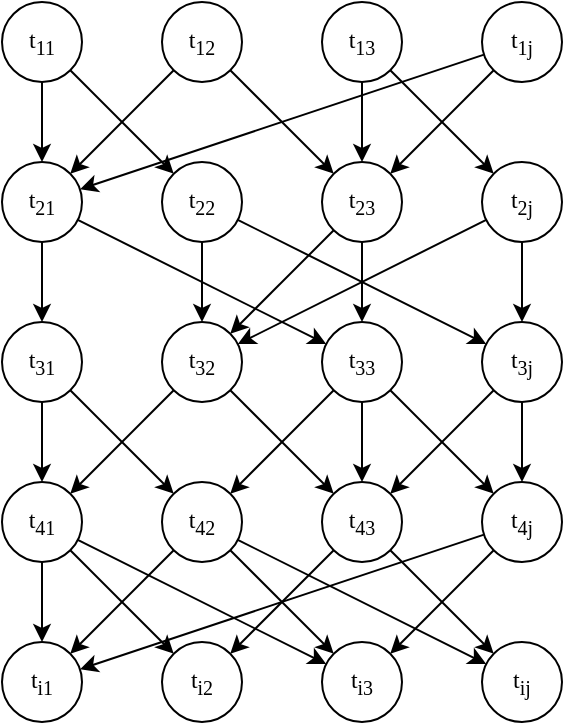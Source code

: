 <mxfile version="10.5.7" type="github"><diagram id="gOCo_mveOTclXJWhpSbV" name="Page-1"><mxGraphModel dx="929" dy="537" grid="1" gridSize="10" guides="1" tooltips="1" connect="1" arrows="1" fold="1" page="1" pageScale="1" pageWidth="826" pageHeight="1169" math="0" shadow="0"><root><mxCell id="0"/><mxCell id="1" parent="0"/><mxCell id="ZS35MENB_uPw0_nAmGyY-1" value="t&lt;sub&gt;11&lt;/sub&gt;" style="ellipse;whiteSpace=wrap;html=1;aspect=fixed;fontFamily=Times New Roman;" vertex="1" parent="1"><mxGeometry x="280" y="160" width="40" height="40" as="geometry"/></mxCell><mxCell id="ZS35MENB_uPw0_nAmGyY-2" value="t&lt;sub&gt;12&lt;/sub&gt;" style="ellipse;whiteSpace=wrap;html=1;aspect=fixed;fontFamily=Times New Roman;" vertex="1" parent="1"><mxGeometry x="360" y="160" width="40" height="40" as="geometry"/></mxCell><mxCell id="ZS35MENB_uPw0_nAmGyY-3" value="t&lt;sub&gt;13&lt;/sub&gt;" style="ellipse;whiteSpace=wrap;html=1;aspect=fixed;fontFamily=Times New Roman;" vertex="1" parent="1"><mxGeometry x="440" y="160" width="40" height="40" as="geometry"/></mxCell><mxCell id="ZS35MENB_uPw0_nAmGyY-4" value="t&lt;sub&gt;21&lt;/sub&gt;" style="ellipse;whiteSpace=wrap;html=1;aspect=fixed;fontFamily=Times New Roman;" vertex="1" parent="1"><mxGeometry x="280" y="240" width="40" height="40" as="geometry"/></mxCell><mxCell id="ZS35MENB_uPw0_nAmGyY-5" value="t&lt;sub&gt;22&lt;/sub&gt;" style="ellipse;whiteSpace=wrap;html=1;aspect=fixed;fontFamily=Times New Roman;" vertex="1" parent="1"><mxGeometry x="360" y="240" width="40" height="40" as="geometry"/></mxCell><mxCell id="ZS35MENB_uPw0_nAmGyY-6" value="t&lt;sub&gt;23&lt;/sub&gt;" style="ellipse;whiteSpace=wrap;html=1;aspect=fixed;fontFamily=Times New Roman;" vertex="1" parent="1"><mxGeometry x="440" y="240" width="40" height="40" as="geometry"/></mxCell><mxCell id="ZS35MENB_uPw0_nAmGyY-7" value="t&lt;sub&gt;31&lt;/sub&gt;" style="ellipse;whiteSpace=wrap;html=1;aspect=fixed;fontFamily=Times New Roman;" vertex="1" parent="1"><mxGeometry x="280" y="320" width="40" height="40" as="geometry"/></mxCell><mxCell id="ZS35MENB_uPw0_nAmGyY-8" value="t&lt;sub&gt;32&lt;/sub&gt;" style="ellipse;whiteSpace=wrap;html=1;aspect=fixed;fontFamily=Times New Roman;" vertex="1" parent="1"><mxGeometry x="360" y="320" width="40" height="40" as="geometry"/></mxCell><mxCell id="ZS35MENB_uPw0_nAmGyY-9" value="t&lt;sub&gt;33&lt;/sub&gt;" style="ellipse;whiteSpace=wrap;html=1;aspect=fixed;fontFamily=Times New Roman;" vertex="1" parent="1"><mxGeometry x="440" y="320" width="40" height="40" as="geometry"/></mxCell><mxCell id="ZS35MENB_uPw0_nAmGyY-10" value="" style="endArrow=classic;html=1;fontFamily=Times New Roman;" edge="1" parent="1" source="ZS35MENB_uPw0_nAmGyY-1" target="ZS35MENB_uPw0_nAmGyY-4"><mxGeometry width="50" height="50" relative="1" as="geometry"><mxPoint x="170" y="300" as="sourcePoint"/><mxPoint x="220" y="250" as="targetPoint"/></mxGeometry></mxCell><mxCell id="ZS35MENB_uPw0_nAmGyY-11" value="" style="endArrow=classic;html=1;fontFamily=Times New Roman;" edge="1" parent="1" source="ZS35MENB_uPw0_nAmGyY-1" target="ZS35MENB_uPw0_nAmGyY-5"><mxGeometry width="50" height="50" relative="1" as="geometry"><mxPoint x="310" y="210" as="sourcePoint"/><mxPoint x="310" y="250" as="targetPoint"/></mxGeometry></mxCell><mxCell id="ZS35MENB_uPw0_nAmGyY-12" value="" style="endArrow=classic;html=1;fontFamily=Times New Roman;" edge="1" parent="1" source="ZS35MENB_uPw0_nAmGyY-2" target="ZS35MENB_uPw0_nAmGyY-4"><mxGeometry width="50" height="50" relative="1" as="geometry"><mxPoint x="320" y="220" as="sourcePoint"/><mxPoint x="320" y="260" as="targetPoint"/></mxGeometry></mxCell><mxCell id="ZS35MENB_uPw0_nAmGyY-13" value="" style="endArrow=classic;html=1;fontFamily=Times New Roman;" edge="1" parent="1" source="ZS35MENB_uPw0_nAmGyY-2" target="ZS35MENB_uPw0_nAmGyY-6"><mxGeometry width="50" height="50" relative="1" as="geometry"><mxPoint x="330" y="230" as="sourcePoint"/><mxPoint x="330" y="270" as="targetPoint"/></mxGeometry></mxCell><mxCell id="ZS35MENB_uPw0_nAmGyY-14" value="" style="endArrow=classic;html=1;fontFamily=Times New Roman;" edge="1" parent="1" source="ZS35MENB_uPw0_nAmGyY-3" target="ZS35MENB_uPw0_nAmGyY-6"><mxGeometry width="50" height="50" relative="1" as="geometry"><mxPoint x="340" y="240" as="sourcePoint"/><mxPoint x="340" y="280" as="targetPoint"/></mxGeometry></mxCell><mxCell id="ZS35MENB_uPw0_nAmGyY-15" value="" style="endArrow=classic;html=1;fontFamily=Times New Roman;" edge="1" parent="1" source="ZS35MENB_uPw0_nAmGyY-3" target="ZS35MENB_uPw0_nAmGyY-16"><mxGeometry width="50" height="50" relative="1" as="geometry"><mxPoint x="350" y="250" as="sourcePoint"/><mxPoint x="530" y="240" as="targetPoint"/></mxGeometry></mxCell><mxCell id="ZS35MENB_uPw0_nAmGyY-16" value="t&lt;sub&gt;2j&lt;/sub&gt;" style="ellipse;whiteSpace=wrap;html=1;aspect=fixed;fontFamily=Times New Roman;" vertex="1" parent="1"><mxGeometry x="520" y="240" width="40" height="40" as="geometry"/></mxCell><mxCell id="ZS35MENB_uPw0_nAmGyY-17" value="t&lt;sub&gt;1j&lt;/sub&gt;" style="ellipse;whiteSpace=wrap;html=1;aspect=fixed;fontFamily=Times New Roman;" vertex="1" parent="1"><mxGeometry x="520" y="160" width="40" height="40" as="geometry"/></mxCell><mxCell id="ZS35MENB_uPw0_nAmGyY-18" value="t&lt;sub&gt;3j&lt;/sub&gt;" style="ellipse;whiteSpace=wrap;html=1;aspect=fixed;fontFamily=Times New Roman;" vertex="1" parent="1"><mxGeometry x="520" y="320" width="40" height="40" as="geometry"/></mxCell><mxCell id="ZS35MENB_uPw0_nAmGyY-19" value="" style="endArrow=classic;html=1;fontFamily=Times New Roman;" edge="1" parent="1" source="ZS35MENB_uPw0_nAmGyY-4" target="ZS35MENB_uPw0_nAmGyY-7"><mxGeometry width="50" height="50" relative="1" as="geometry"><mxPoint x="210" y="220" as="sourcePoint"/><mxPoint x="210" y="260" as="targetPoint"/></mxGeometry></mxCell><mxCell id="ZS35MENB_uPw0_nAmGyY-20" value="t&lt;sub&gt;41&lt;/sub&gt;" style="ellipse;whiteSpace=wrap;html=1;aspect=fixed;fontFamily=Times New Roman;" vertex="1" parent="1"><mxGeometry x="280" y="400" width="40" height="40" as="geometry"/></mxCell><mxCell id="ZS35MENB_uPw0_nAmGyY-21" value="t&lt;sub&gt;42&lt;/sub&gt;" style="ellipse;whiteSpace=wrap;html=1;aspect=fixed;fontFamily=Times New Roman;" vertex="1" parent="1"><mxGeometry x="360" y="400" width="40" height="40" as="geometry"/></mxCell><mxCell id="ZS35MENB_uPw0_nAmGyY-22" value="t&lt;sub&gt;43&lt;/sub&gt;" style="ellipse;whiteSpace=wrap;html=1;aspect=fixed;fontFamily=Times New Roman;" vertex="1" parent="1"><mxGeometry x="440" y="400" width="40" height="40" as="geometry"/></mxCell><mxCell id="ZS35MENB_uPw0_nAmGyY-23" value="t&lt;sub&gt;4j&lt;/sub&gt;" style="ellipse;whiteSpace=wrap;html=1;aspect=fixed;fontFamily=Times New Roman;" vertex="1" parent="1"><mxGeometry x="520" y="400" width="40" height="40" as="geometry"/></mxCell><mxCell id="ZS35MENB_uPw0_nAmGyY-24" value="" style="endArrow=classic;html=1;fontFamily=Times New Roman;" edge="1" parent="1" source="ZS35MENB_uPw0_nAmGyY-4" target="ZS35MENB_uPw0_nAmGyY-9"><mxGeometry width="50" height="50" relative="1" as="geometry"><mxPoint x="310" y="290" as="sourcePoint"/><mxPoint x="310" y="330" as="targetPoint"/></mxGeometry></mxCell><mxCell id="ZS35MENB_uPw0_nAmGyY-25" value="" style="endArrow=classic;html=1;fontFamily=Times New Roman;" edge="1" parent="1" source="ZS35MENB_uPw0_nAmGyY-7" target="ZS35MENB_uPw0_nAmGyY-20"><mxGeometry width="50" height="50" relative="1" as="geometry"><mxPoint x="320" y="300" as="sourcePoint"/><mxPoint x="320" y="340" as="targetPoint"/></mxGeometry></mxCell><mxCell id="ZS35MENB_uPw0_nAmGyY-26" value="" style="endArrow=classic;html=1;fontFamily=Times New Roman;" edge="1" parent="1" source="ZS35MENB_uPw0_nAmGyY-7" target="ZS35MENB_uPw0_nAmGyY-21"><mxGeometry width="50" height="50" relative="1" as="geometry"><mxPoint x="330" y="310" as="sourcePoint"/><mxPoint x="330" y="350" as="targetPoint"/></mxGeometry></mxCell><mxCell id="ZS35MENB_uPw0_nAmGyY-27" value="" style="endArrow=classic;html=1;fontFamily=Times New Roman;" edge="1" parent="1" source="ZS35MENB_uPw0_nAmGyY-8" target="ZS35MENB_uPw0_nAmGyY-20"><mxGeometry width="50" height="50" relative="1" as="geometry"><mxPoint x="340" y="320" as="sourcePoint"/><mxPoint x="340" y="360" as="targetPoint"/></mxGeometry></mxCell><mxCell id="ZS35MENB_uPw0_nAmGyY-28" value="" style="endArrow=classic;html=1;fontFamily=Times New Roman;" edge="1" parent="1" source="ZS35MENB_uPw0_nAmGyY-8" target="ZS35MENB_uPw0_nAmGyY-22"><mxGeometry width="50" height="50" relative="1" as="geometry"><mxPoint x="350" y="330" as="sourcePoint"/><mxPoint x="350" y="370" as="targetPoint"/></mxGeometry></mxCell><mxCell id="ZS35MENB_uPw0_nAmGyY-29" value="" style="endArrow=classic;html=1;fontFamily=Times New Roman;" edge="1" parent="1" source="ZS35MENB_uPw0_nAmGyY-6" target="ZS35MENB_uPw0_nAmGyY-9"><mxGeometry width="50" height="50" relative="1" as="geometry"><mxPoint x="360" y="340" as="sourcePoint"/><mxPoint x="360" y="380" as="targetPoint"/></mxGeometry></mxCell><mxCell id="ZS35MENB_uPw0_nAmGyY-30" value="" style="endArrow=classic;html=1;fontFamily=Times New Roman;" edge="1" parent="1" source="ZS35MENB_uPw0_nAmGyY-6" target="ZS35MENB_uPw0_nAmGyY-8"><mxGeometry width="50" height="50" relative="1" as="geometry"><mxPoint x="370" y="350" as="sourcePoint"/><mxPoint x="370" y="390" as="targetPoint"/></mxGeometry></mxCell><mxCell id="ZS35MENB_uPw0_nAmGyY-31" value="" style="endArrow=classic;html=1;fontFamily=Times New Roman;" edge="1" parent="1" source="ZS35MENB_uPw0_nAmGyY-5" target="ZS35MENB_uPw0_nAmGyY-8"><mxGeometry width="50" height="50" relative="1" as="geometry"><mxPoint x="380" y="360" as="sourcePoint"/><mxPoint x="380" y="400" as="targetPoint"/></mxGeometry></mxCell><mxCell id="ZS35MENB_uPw0_nAmGyY-32" value="" style="endArrow=classic;html=1;fontFamily=Times New Roman;" edge="1" parent="1" source="ZS35MENB_uPw0_nAmGyY-5" target="ZS35MENB_uPw0_nAmGyY-18"><mxGeometry width="50" height="50" relative="1" as="geometry"><mxPoint x="390" y="370" as="sourcePoint"/><mxPoint x="390" y="410" as="targetPoint"/></mxGeometry></mxCell><mxCell id="ZS35MENB_uPw0_nAmGyY-33" value="" style="endArrow=classic;html=1;fontFamily=Times New Roman;" edge="1" parent="1" source="ZS35MENB_uPw0_nAmGyY-9" target="ZS35MENB_uPw0_nAmGyY-23"><mxGeometry width="50" height="50" relative="1" as="geometry"><mxPoint x="400" y="380" as="sourcePoint"/><mxPoint x="400" y="420" as="targetPoint"/></mxGeometry></mxCell><mxCell id="ZS35MENB_uPw0_nAmGyY-34" value="" style="endArrow=classic;html=1;fontFamily=Times New Roman;" edge="1" parent="1" source="ZS35MENB_uPw0_nAmGyY-9" target="ZS35MENB_uPw0_nAmGyY-22"><mxGeometry width="50" height="50" relative="1" as="geometry"><mxPoint x="410" y="390" as="sourcePoint"/><mxPoint x="410" y="430" as="targetPoint"/></mxGeometry></mxCell><mxCell id="ZS35MENB_uPw0_nAmGyY-35" value="" style="endArrow=classic;html=1;fontFamily=Times New Roman;" edge="1" parent="1" source="ZS35MENB_uPw0_nAmGyY-16" target="ZS35MENB_uPw0_nAmGyY-8"><mxGeometry width="50" height="50" relative="1" as="geometry"><mxPoint x="420" y="400" as="sourcePoint"/><mxPoint x="420" y="440" as="targetPoint"/></mxGeometry></mxCell><mxCell id="ZS35MENB_uPw0_nAmGyY-36" value="" style="endArrow=classic;html=1;fontFamily=Times New Roman;" edge="1" parent="1" source="ZS35MENB_uPw0_nAmGyY-16" target="ZS35MENB_uPw0_nAmGyY-18"><mxGeometry width="50" height="50" relative="1" as="geometry"><mxPoint x="430" y="410" as="sourcePoint"/><mxPoint x="430" y="450" as="targetPoint"/></mxGeometry></mxCell><mxCell id="ZS35MENB_uPw0_nAmGyY-37" value="" style="endArrow=classic;html=1;fontFamily=Times New Roman;" edge="1" parent="1" source="ZS35MENB_uPw0_nAmGyY-17" target="ZS35MENB_uPw0_nAmGyY-4"><mxGeometry width="50" height="50" relative="1" as="geometry"><mxPoint x="440" y="420" as="sourcePoint"/><mxPoint x="440" y="460" as="targetPoint"/></mxGeometry></mxCell><mxCell id="ZS35MENB_uPw0_nAmGyY-38" value="" style="endArrow=classic;html=1;fontFamily=Times New Roman;" edge="1" parent="1" source="ZS35MENB_uPw0_nAmGyY-17" target="ZS35MENB_uPw0_nAmGyY-6"><mxGeometry width="50" height="50" relative="1" as="geometry"><mxPoint x="450" y="430" as="sourcePoint"/><mxPoint x="450" y="470" as="targetPoint"/></mxGeometry></mxCell><mxCell id="ZS35MENB_uPw0_nAmGyY-39" value="" style="endArrow=classic;html=1;fontFamily=Times New Roman;" edge="1" parent="1" source="ZS35MENB_uPw0_nAmGyY-18" target="ZS35MENB_uPw0_nAmGyY-23"><mxGeometry width="50" height="50" relative="1" as="geometry"><mxPoint x="460" y="440" as="sourcePoint"/><mxPoint x="460" y="480" as="targetPoint"/></mxGeometry></mxCell><mxCell id="ZS35MENB_uPw0_nAmGyY-40" value="" style="endArrow=classic;html=1;fontFamily=Times New Roman;" edge="1" parent="1" source="ZS35MENB_uPw0_nAmGyY-18" target="ZS35MENB_uPw0_nAmGyY-22"><mxGeometry width="50" height="50" relative="1" as="geometry"><mxPoint x="470" y="450" as="sourcePoint"/><mxPoint x="470" y="490" as="targetPoint"/></mxGeometry></mxCell><mxCell id="ZS35MENB_uPw0_nAmGyY-41" value="" style="endArrow=classic;html=1;fontFamily=Times New Roman;" edge="1" parent="1" source="ZS35MENB_uPw0_nAmGyY-9" target="ZS35MENB_uPw0_nAmGyY-21"><mxGeometry width="50" height="50" relative="1" as="geometry"><mxPoint x="480" y="460" as="sourcePoint"/><mxPoint x="480" y="500" as="targetPoint"/></mxGeometry></mxCell><mxCell id="ZS35MENB_uPw0_nAmGyY-42" value="t&lt;sub&gt;i1&lt;/sub&gt;" style="ellipse;whiteSpace=wrap;html=1;aspect=fixed;fontFamily=Times New Roman;" vertex="1" parent="1"><mxGeometry x="280" y="480" width="40" height="40" as="geometry"/></mxCell><mxCell id="ZS35MENB_uPw0_nAmGyY-43" value="t&lt;sub&gt;i2&lt;/sub&gt;" style="ellipse;whiteSpace=wrap;html=1;aspect=fixed;fontFamily=Times New Roman;" vertex="1" parent="1"><mxGeometry x="360" y="480" width="40" height="40" as="geometry"/></mxCell><mxCell id="ZS35MENB_uPw0_nAmGyY-44" value="t&lt;sub&gt;i3&lt;/sub&gt;" style="ellipse;whiteSpace=wrap;html=1;aspect=fixed;fontFamily=Times New Roman;" vertex="1" parent="1"><mxGeometry x="440" y="480" width="40" height="40" as="geometry"/></mxCell><mxCell id="ZS35MENB_uPw0_nAmGyY-45" value="t&lt;sub&gt;ij&lt;/sub&gt;" style="ellipse;whiteSpace=wrap;html=1;aspect=fixed;fontFamily=Times New Roman;" vertex="1" parent="1"><mxGeometry x="520" y="480" width="40" height="40" as="geometry"/></mxCell><mxCell id="ZS35MENB_uPw0_nAmGyY-46" value="" style="endArrow=classic;html=1;fontFamily=Times New Roman;" edge="1" parent="1" source="ZS35MENB_uPw0_nAmGyY-20" target="ZS35MENB_uPw0_nAmGyY-44"><mxGeometry width="50" height="50" relative="1" as="geometry"><mxPoint x="250" y="450" as="sourcePoint"/><mxPoint x="310" y="410" as="targetPoint"/></mxGeometry></mxCell><mxCell id="ZS35MENB_uPw0_nAmGyY-47" value="" style="endArrow=classic;html=1;fontFamily=Times New Roman;" edge="1" parent="1" source="ZS35MENB_uPw0_nAmGyY-20" target="ZS35MENB_uPw0_nAmGyY-42"><mxGeometry width="50" height="50" relative="1" as="geometry"><mxPoint x="320" y="380" as="sourcePoint"/><mxPoint x="320" y="420" as="targetPoint"/></mxGeometry></mxCell><mxCell id="ZS35MENB_uPw0_nAmGyY-48" value="" style="endArrow=classic;html=1;fontFamily=Times New Roman;" edge="1" parent="1" source="ZS35MENB_uPw0_nAmGyY-21" target="ZS35MENB_uPw0_nAmGyY-44"><mxGeometry width="50" height="50" relative="1" as="geometry"><mxPoint x="330" y="390" as="sourcePoint"/><mxPoint x="330" y="430" as="targetPoint"/></mxGeometry></mxCell><mxCell id="ZS35MENB_uPw0_nAmGyY-49" value="" style="endArrow=classic;html=1;fontFamily=Times New Roman;" edge="1" parent="1" source="ZS35MENB_uPw0_nAmGyY-21" target="ZS35MENB_uPw0_nAmGyY-45"><mxGeometry width="50" height="50" relative="1" as="geometry"><mxPoint x="340" y="400" as="sourcePoint"/><mxPoint x="340" y="440" as="targetPoint"/></mxGeometry></mxCell><mxCell id="ZS35MENB_uPw0_nAmGyY-50" value="" style="endArrow=classic;html=1;fontFamily=Times New Roman;" edge="1" parent="1" source="ZS35MENB_uPw0_nAmGyY-22" target="ZS35MENB_uPw0_nAmGyY-43"><mxGeometry width="50" height="50" relative="1" as="geometry"><mxPoint x="350" y="410" as="sourcePoint"/><mxPoint x="350" y="450" as="targetPoint"/></mxGeometry></mxCell><mxCell id="ZS35MENB_uPw0_nAmGyY-51" value="" style="endArrow=classic;html=1;fontFamily=Times New Roman;" edge="1" parent="1" source="ZS35MENB_uPw0_nAmGyY-22" target="ZS35MENB_uPw0_nAmGyY-45"><mxGeometry width="50" height="50" relative="1" as="geometry"><mxPoint x="360" y="420" as="sourcePoint"/><mxPoint x="360" y="460" as="targetPoint"/></mxGeometry></mxCell><mxCell id="ZS35MENB_uPw0_nAmGyY-52" value="" style="endArrow=classic;html=1;fontFamily=Times New Roman;" edge="1" parent="1" source="ZS35MENB_uPw0_nAmGyY-23" target="ZS35MENB_uPw0_nAmGyY-44"><mxGeometry width="50" height="50" relative="1" as="geometry"><mxPoint x="370" y="430" as="sourcePoint"/><mxPoint x="370" y="470" as="targetPoint"/></mxGeometry></mxCell><mxCell id="ZS35MENB_uPw0_nAmGyY-53" value="" style="endArrow=classic;html=1;fontFamily=Times New Roman;" edge="1" parent="1" source="ZS35MENB_uPw0_nAmGyY-20" target="ZS35MENB_uPw0_nAmGyY-43"><mxGeometry width="50" height="50" relative="1" as="geometry"><mxPoint x="340" y="460" as="sourcePoint"/><mxPoint x="380" y="480" as="targetPoint"/></mxGeometry></mxCell><mxCell id="ZS35MENB_uPw0_nAmGyY-54" value="" style="endArrow=classic;html=1;fontFamily=Times New Roman;" edge="1" parent="1" source="ZS35MENB_uPw0_nAmGyY-21" target="ZS35MENB_uPw0_nAmGyY-42"><mxGeometry width="50" height="50" relative="1" as="geometry"><mxPoint x="390" y="450" as="sourcePoint"/><mxPoint x="390" y="490" as="targetPoint"/></mxGeometry></mxCell><mxCell id="ZS35MENB_uPw0_nAmGyY-55" value="" style="endArrow=classic;html=1;fontFamily=Times New Roman;" edge="1" parent="1" source="ZS35MENB_uPw0_nAmGyY-23" target="ZS35MENB_uPw0_nAmGyY-42"><mxGeometry width="50" height="50" relative="1" as="geometry"><mxPoint x="400" y="460" as="sourcePoint"/><mxPoint x="400" y="500" as="targetPoint"/></mxGeometry></mxCell></root></mxGraphModel></diagram></mxfile>